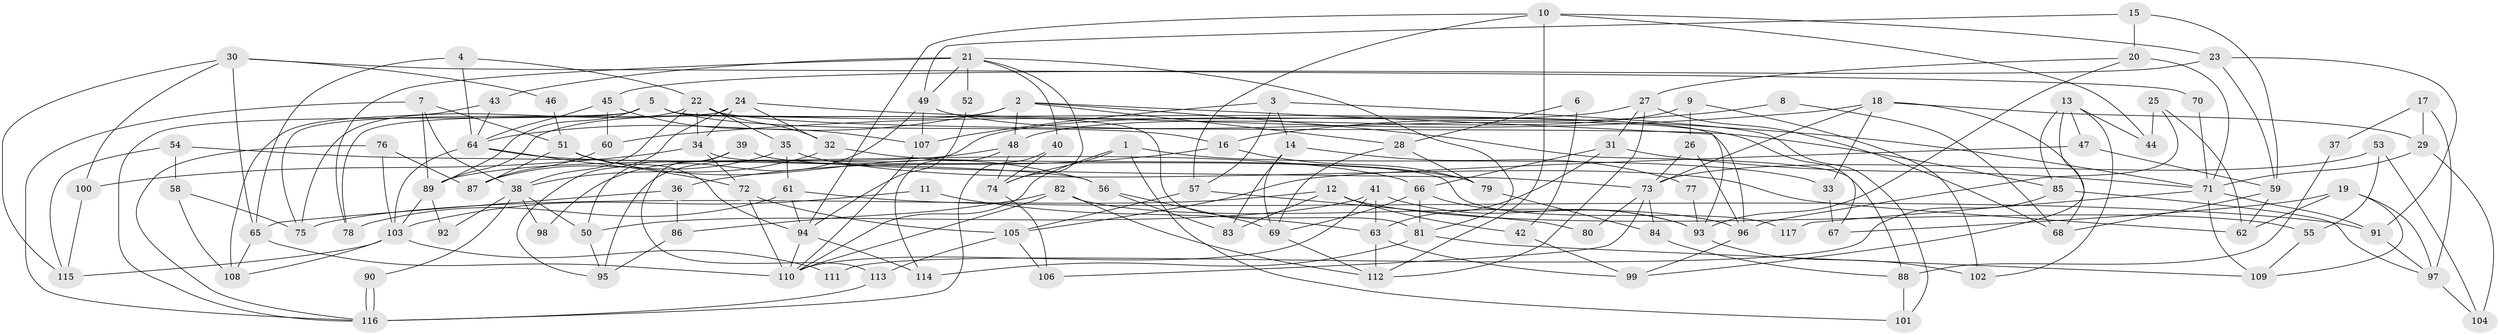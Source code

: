 // coarse degree distribution, {4: 0.19753086419753085, 9: 0.04938271604938271, 6: 0.08641975308641975, 8: 0.06172839506172839, 7: 0.1111111111111111, 3: 0.24691358024691357, 5: 0.12345679012345678, 11: 0.012345679012345678, 2: 0.09876543209876543, 10: 0.012345679012345678}
// Generated by graph-tools (version 1.1) at 2025/52/02/27/25 19:52:01]
// undirected, 117 vertices, 234 edges
graph export_dot {
graph [start="1"]
  node [color=gray90,style=filled];
  1;
  2;
  3;
  4;
  5;
  6;
  7;
  8;
  9;
  10;
  11;
  12;
  13;
  14;
  15;
  16;
  17;
  18;
  19;
  20;
  21;
  22;
  23;
  24;
  25;
  26;
  27;
  28;
  29;
  30;
  31;
  32;
  33;
  34;
  35;
  36;
  37;
  38;
  39;
  40;
  41;
  42;
  43;
  44;
  45;
  46;
  47;
  48;
  49;
  50;
  51;
  52;
  53;
  54;
  55;
  56;
  57;
  58;
  59;
  60;
  61;
  62;
  63;
  64;
  65;
  66;
  67;
  68;
  69;
  70;
  71;
  72;
  73;
  74;
  75;
  76;
  77;
  78;
  79;
  80;
  81;
  82;
  83;
  84;
  85;
  86;
  87;
  88;
  89;
  90;
  91;
  92;
  93;
  94;
  95;
  96;
  97;
  98;
  99;
  100;
  101;
  102;
  103;
  104;
  105;
  106;
  107;
  108;
  109;
  110;
  111;
  112;
  113;
  114;
  115;
  116;
  117;
  1 -- 110;
  1 -- 74;
  1 -- 33;
  1 -- 101;
  2 -- 89;
  2 -- 64;
  2 -- 28;
  2 -- 48;
  2 -- 67;
  2 -- 93;
  3 -- 101;
  3 -- 57;
  3 -- 14;
  3 -- 107;
  4 -- 22;
  4 -- 64;
  4 -- 65;
  5 -- 16;
  5 -- 81;
  5 -- 75;
  5 -- 89;
  5 -- 96;
  5 -- 116;
  6 -- 42;
  6 -- 28;
  7 -- 116;
  7 -- 51;
  7 -- 38;
  7 -- 89;
  8 -- 68;
  8 -- 16;
  9 -- 48;
  9 -- 26;
  9 -- 102;
  10 -- 44;
  10 -- 112;
  10 -- 23;
  10 -- 57;
  10 -- 94;
  11 -- 63;
  11 -- 103;
  12 -- 55;
  12 -- 75;
  12 -- 42;
  12 -- 83;
  13 -- 102;
  13 -- 99;
  13 -- 44;
  13 -- 47;
  13 -- 85;
  14 -- 69;
  14 -- 77;
  14 -- 83;
  15 -- 20;
  15 -- 49;
  15 -- 59;
  16 -- 36;
  16 -- 79;
  17 -- 29;
  17 -- 97;
  17 -- 37;
  18 -- 33;
  18 -- 68;
  18 -- 29;
  18 -- 60;
  18 -- 73;
  19 -- 97;
  19 -- 109;
  19 -- 62;
  19 -- 67;
  20 -- 93;
  20 -- 71;
  20 -- 27;
  21 -- 43;
  21 -- 40;
  21 -- 49;
  21 -- 52;
  21 -- 74;
  21 -- 78;
  21 -- 81;
  22 -- 35;
  22 -- 38;
  22 -- 32;
  22 -- 34;
  22 -- 75;
  22 -- 85;
  23 -- 45;
  23 -- 59;
  23 -- 91;
  24 -- 34;
  24 -- 95;
  24 -- 32;
  24 -- 71;
  24 -- 78;
  25 -- 96;
  25 -- 62;
  25 -- 44;
  26 -- 96;
  26 -- 73;
  27 -- 112;
  27 -- 31;
  27 -- 68;
  27 -- 95;
  28 -- 69;
  28 -- 79;
  29 -- 71;
  29 -- 104;
  30 -- 100;
  30 -- 65;
  30 -- 46;
  30 -- 70;
  30 -- 115;
  31 -- 71;
  31 -- 63;
  31 -- 66;
  32 -- 38;
  32 -- 79;
  33 -- 67;
  34 -- 72;
  34 -- 100;
  34 -- 117;
  35 -- 61;
  35 -- 62;
  35 -- 87;
  36 -- 86;
  36 -- 65;
  37 -- 88;
  38 -- 50;
  38 -- 90;
  38 -- 92;
  38 -- 98;
  39 -- 50;
  39 -- 113;
  39 -- 73;
  40 -- 116;
  40 -- 74;
  41 -- 93;
  41 -- 110;
  41 -- 50;
  41 -- 63;
  42 -- 99;
  43 -- 108;
  43 -- 64;
  45 -- 64;
  45 -- 60;
  45 -- 107;
  46 -- 51;
  47 -- 59;
  47 -- 105;
  48 -- 89;
  48 -- 74;
  48 -- 114;
  49 -- 107;
  49 -- 88;
  49 -- 98;
  50 -- 95;
  51 -- 87;
  51 -- 94;
  51 -- 56;
  52 -- 94;
  53 -- 73;
  53 -- 104;
  53 -- 55;
  54 -- 115;
  54 -- 56;
  54 -- 58;
  55 -- 109;
  56 -- 83;
  56 -- 69;
  57 -- 105;
  57 -- 80;
  58 -- 75;
  58 -- 108;
  59 -- 62;
  59 -- 68;
  60 -- 87;
  61 -- 78;
  61 -- 94;
  61 -- 91;
  63 -- 99;
  63 -- 112;
  64 -- 72;
  64 -- 66;
  64 -- 103;
  65 -- 108;
  65 -- 110;
  66 -- 81;
  66 -- 69;
  66 -- 93;
  69 -- 112;
  70 -- 71;
  71 -- 91;
  71 -- 109;
  71 -- 117;
  72 -- 110;
  72 -- 105;
  73 -- 80;
  73 -- 84;
  73 -- 106;
  74 -- 106;
  76 -- 103;
  76 -- 116;
  76 -- 87;
  77 -- 93;
  79 -- 84;
  81 -- 114;
  81 -- 109;
  82 -- 110;
  82 -- 112;
  82 -- 86;
  82 -- 96;
  84 -- 88;
  85 -- 97;
  85 -- 111;
  86 -- 95;
  88 -- 101;
  89 -- 92;
  89 -- 103;
  90 -- 116;
  90 -- 116;
  91 -- 97;
  93 -- 102;
  94 -- 110;
  94 -- 114;
  96 -- 99;
  97 -- 104;
  100 -- 115;
  103 -- 108;
  103 -- 111;
  103 -- 115;
  105 -- 106;
  105 -- 113;
  107 -- 110;
  113 -- 116;
}
